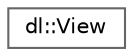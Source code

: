 digraph "Graphical Class Hierarchy"
{
 // LATEX_PDF_SIZE
  bgcolor="transparent";
  edge [fontname=Helvetica,fontsize=10,labelfontname=Helvetica,labelfontsize=10];
  node [fontname=Helvetica,fontsize=10,shape=box,height=0.2,width=0.4];
  rankdir="LR";
  Node0 [id="Node000000",label="dl::View",height=0.2,width=0.4,color="grey40", fillcolor="white", style="filled",URL="$classdl_1_1View.html",tooltip="Used as a camera-like object to move the screen view to different positions in world coordinates."];
}
